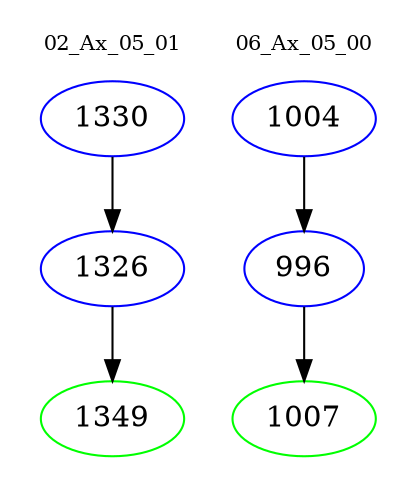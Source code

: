 digraph{
subgraph cluster_0 {
color = white
label = "02_Ax_05_01";
fontsize=10;
T0_1330 [label="1330", color="blue"]
T0_1330 -> T0_1326 [color="black"]
T0_1326 [label="1326", color="blue"]
T0_1326 -> T0_1349 [color="black"]
T0_1349 [label="1349", color="green"]
}
subgraph cluster_1 {
color = white
label = "06_Ax_05_00";
fontsize=10;
T1_1004 [label="1004", color="blue"]
T1_1004 -> T1_996 [color="black"]
T1_996 [label="996", color="blue"]
T1_996 -> T1_1007 [color="black"]
T1_1007 [label="1007", color="green"]
}
}

